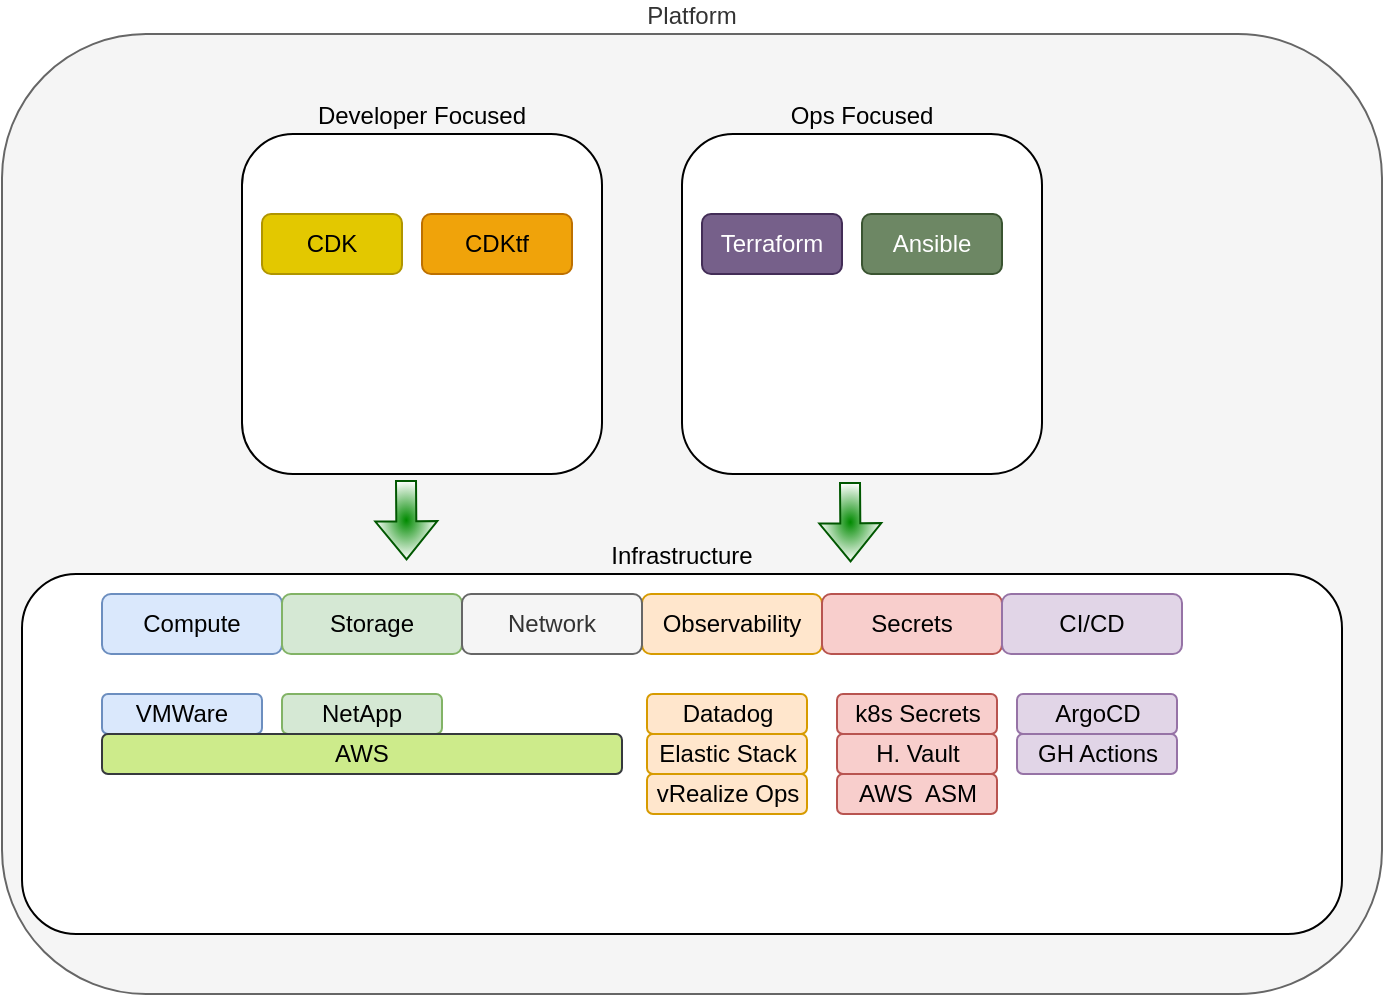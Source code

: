 <mxfile version="20.3.3" type="github"><diagram id="aah78W1-EVHzyIhQvU1k" name="Page-1"><mxGraphModel dx="786" dy="1129" grid="1" gridSize="10" guides="1" tooltips="1" connect="1" arrows="1" fold="1" page="1" pageScale="1" pageWidth="850" pageHeight="1100" math="0" shadow="0"><root><mxCell id="0"/><mxCell id="1" parent="0"/><mxCell id="jDp-rZiKR9TITU9Zig0f-2" value="Platform" style="rounded=1;whiteSpace=wrap;html=1;labelPosition=center;verticalLabelPosition=top;align=center;verticalAlign=bottom;fillColor=#f5f5f5;fontColor=#333333;strokeColor=#666666;" vertex="1" parent="1"><mxGeometry x="270" y="140" width="690" height="480" as="geometry"/></mxCell><mxCell id="jDp-rZiKR9TITU9Zig0f-4" value="Developer Focused" style="rounded=1;whiteSpace=wrap;html=1;labelPosition=center;verticalLabelPosition=top;align=center;verticalAlign=bottom;" vertex="1" parent="1"><mxGeometry x="390" y="190" width="180" height="170" as="geometry"/></mxCell><mxCell id="jDp-rZiKR9TITU9Zig0f-1" value="CDK" style="rounded=1;whiteSpace=wrap;html=1;fillColor=#e3c800;fontColor=#000000;strokeColor=#B09500;" vertex="1" parent="1"><mxGeometry x="400" y="230" width="70" height="30" as="geometry"/></mxCell><mxCell id="jDp-rZiKR9TITU9Zig0f-3" value="CDKtf" style="rounded=1;whiteSpace=wrap;html=1;fillColor=#f0a30a;fontColor=#000000;strokeColor=#BD7000;" vertex="1" parent="1"><mxGeometry x="480" y="230" width="75" height="30" as="geometry"/></mxCell><mxCell id="jDp-rZiKR9TITU9Zig0f-5" value="Ops Focused" style="rounded=1;whiteSpace=wrap;html=1;labelPosition=center;verticalLabelPosition=top;align=center;verticalAlign=bottom;" vertex="1" parent="1"><mxGeometry x="610" y="190" width="180" height="170" as="geometry"/></mxCell><mxCell id="jDp-rZiKR9TITU9Zig0f-6" value="Terraform" style="rounded=1;whiteSpace=wrap;html=1;fillColor=#76608a;fontColor=#ffffff;strokeColor=#432D57;" vertex="1" parent="1"><mxGeometry x="620" y="230" width="70" height="30" as="geometry"/></mxCell><mxCell id="jDp-rZiKR9TITU9Zig0f-7" value="Ansible" style="rounded=1;whiteSpace=wrap;html=1;fillColor=#6d8764;fontColor=#ffffff;strokeColor=#3A5431;" vertex="1" parent="1"><mxGeometry x="700" y="230" width="70" height="30" as="geometry"/></mxCell><mxCell id="jDp-rZiKR9TITU9Zig0f-8" value="Infrastructure" style="rounded=1;whiteSpace=wrap;html=1;labelPosition=center;verticalLabelPosition=top;align=center;verticalAlign=bottom;" vertex="1" parent="1"><mxGeometry x="280" y="410" width="660" height="180" as="geometry"/></mxCell><mxCell id="jDp-rZiKR9TITU9Zig0f-29" value="Compute" style="rounded=1;whiteSpace=wrap;html=1;fillColor=#dae8fc;strokeColor=#6c8ebf;" vertex="1" parent="1"><mxGeometry x="320" y="420" width="90" height="30" as="geometry"/></mxCell><mxCell id="jDp-rZiKR9TITU9Zig0f-30" value="Storage" style="rounded=1;whiteSpace=wrap;html=1;fillColor=#d5e8d4;strokeColor=#82b366;" vertex="1" parent="1"><mxGeometry x="410" y="420" width="90" height="30" as="geometry"/></mxCell><mxCell id="jDp-rZiKR9TITU9Zig0f-31" value="Observability" style="rounded=1;whiteSpace=wrap;html=1;fillColor=#ffe6cc;strokeColor=#d79b00;" vertex="1" parent="1"><mxGeometry x="590" y="420" width="90" height="30" as="geometry"/></mxCell><mxCell id="jDp-rZiKR9TITU9Zig0f-32" value="Secrets" style="rounded=1;whiteSpace=wrap;html=1;fillColor=#f8cecc;strokeColor=#b85450;" vertex="1" parent="1"><mxGeometry x="680" y="420" width="90" height="30" as="geometry"/></mxCell><mxCell id="jDp-rZiKR9TITU9Zig0f-33" value="CI/CD" style="rounded=1;whiteSpace=wrap;html=1;fillColor=#e1d5e7;strokeColor=#9673a6;" vertex="1" parent="1"><mxGeometry x="770" y="420" width="90" height="30" as="geometry"/></mxCell><mxCell id="jDp-rZiKR9TITU9Zig0f-34" value="Network" style="rounded=1;whiteSpace=wrap;html=1;fillColor=#f5f5f5;fontColor=#333333;strokeColor=#666666;" vertex="1" parent="1"><mxGeometry x="500" y="420" width="90" height="30" as="geometry"/></mxCell><mxCell id="jDp-rZiKR9TITU9Zig0f-17" value="VMWare" style="rounded=1;whiteSpace=wrap;html=1;fillColor=#dae8fc;strokeColor=#6c8ebf;" vertex="1" parent="1"><mxGeometry x="320" y="470" width="80" height="20" as="geometry"/></mxCell><mxCell id="jDp-rZiKR9TITU9Zig0f-19" value="NetApp" style="rounded=1;whiteSpace=wrap;html=1;fillColor=#d5e8d4;strokeColor=#82b366;" vertex="1" parent="1"><mxGeometry x="410" y="470" width="80" height="20" as="geometry"/></mxCell><mxCell id="jDp-rZiKR9TITU9Zig0f-20" value="Datadog" style="rounded=1;whiteSpace=wrap;html=1;fillColor=#ffe6cc;strokeColor=#d79b00;" vertex="1" parent="1"><mxGeometry x="592.5" y="470" width="80" height="20" as="geometry"/></mxCell><mxCell id="jDp-rZiKR9TITU9Zig0f-21" value="Elastic Stack" style="rounded=1;whiteSpace=wrap;html=1;fillColor=#ffe6cc;strokeColor=#d79b00;" vertex="1" parent="1"><mxGeometry x="592.5" y="490" width="80" height="20" as="geometry"/></mxCell><mxCell id="jDp-rZiKR9TITU9Zig0f-22" value="k8s Secrets" style="rounded=1;whiteSpace=wrap;html=1;fillColor=#f8cecc;strokeColor=#b85450;" vertex="1" parent="1"><mxGeometry x="687.5" y="470" width="80" height="20" as="geometry"/></mxCell><mxCell id="jDp-rZiKR9TITU9Zig0f-23" value="H. Vault" style="rounded=1;whiteSpace=wrap;html=1;fillColor=#f8cecc;strokeColor=#b85450;" vertex="1" parent="1"><mxGeometry x="687.5" y="490" width="80" height="20" as="geometry"/></mxCell><mxCell id="jDp-rZiKR9TITU9Zig0f-24" value="AWS&amp;nbsp; ASM" style="rounded=1;whiteSpace=wrap;html=1;fillColor=#f8cecc;strokeColor=#b85450;" vertex="1" parent="1"><mxGeometry x="687.5" y="510" width="80" height="20" as="geometry"/></mxCell><mxCell id="jDp-rZiKR9TITU9Zig0f-25" value="ArgoCD" style="rounded=1;whiteSpace=wrap;html=1;fillColor=#e1d5e7;strokeColor=#9673a6;" vertex="1" parent="1"><mxGeometry x="777.5" y="470" width="80" height="20" as="geometry"/></mxCell><mxCell id="jDp-rZiKR9TITU9Zig0f-26" value="GH Actions" style="rounded=1;whiteSpace=wrap;html=1;fillColor=#e1d5e7;strokeColor=#9673a6;" vertex="1" parent="1"><mxGeometry x="777.5" y="490" width="80" height="20" as="geometry"/></mxCell><mxCell id="jDp-rZiKR9TITU9Zig0f-27" value="vRealize Ops" style="rounded=1;whiteSpace=wrap;html=1;fillColor=#ffe6cc;strokeColor=#d79b00;" vertex="1" parent="1"><mxGeometry x="592.5" y="510" width="80" height="20" as="geometry"/></mxCell><mxCell id="jDp-rZiKR9TITU9Zig0f-37" value="AWS" style="rounded=1;whiteSpace=wrap;html=1;fillColor=#cdeb8b;strokeColor=#36393d;" vertex="1" parent="1"><mxGeometry x="320" y="490" width="260" height="20" as="geometry"/></mxCell><mxCell id="jDp-rZiKR9TITU9Zig0f-38" value="" style="shape=flexArrow;endArrow=classic;html=1;rounded=0;entryX=0.341;entryY=0.542;entryDx=0;entryDy=0;entryPerimeter=0;fillColor=#008a00;strokeColor=#005700;fillStyle=auto;gradientColor=#FFFFFF;gradientDirection=radial;" edge="1" parent="1"><mxGeometry width="50" height="50" relative="1" as="geometry"><mxPoint x="472" y="363" as="sourcePoint"/><mxPoint x="472.29" y="403.16" as="targetPoint"/></mxGeometry></mxCell><mxCell id="jDp-rZiKR9TITU9Zig0f-40" value="" style="shape=flexArrow;endArrow=classic;html=1;rounded=0;entryX=0.341;entryY=0.542;entryDx=0;entryDy=0;entryPerimeter=0;fillColor=#008a00;strokeColor=#005700;fillStyle=auto;gradientColor=#FFFFFF;gradientDirection=radial;" edge="1" parent="1"><mxGeometry width="50" height="50" relative="1" as="geometry"><mxPoint x="694" y="364" as="sourcePoint"/><mxPoint x="694.29" y="404.16" as="targetPoint"/></mxGeometry></mxCell></root></mxGraphModel></diagram></mxfile>